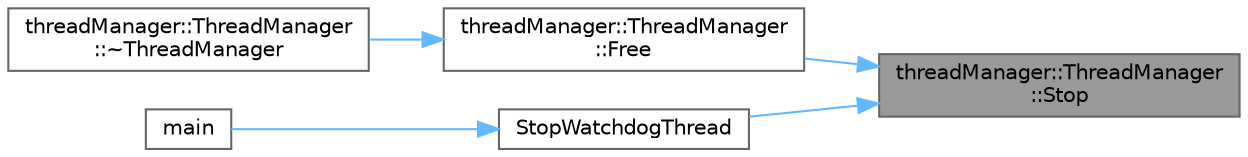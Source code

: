 digraph "threadManager::ThreadManager::Stop"
{
 // LATEX_PDF_SIZE
  bgcolor="transparent";
  edge [fontname=Helvetica,fontsize=10,labelfontname=Helvetica,labelfontsize=10];
  node [fontname=Helvetica,fontsize=10,shape=box,height=0.2,width=0.4];
  rankdir="RL";
  Node1 [id="Node000001",label="threadManager::ThreadManager\l::Stop",height=0.2,width=0.4,color="gray40", fillcolor="grey60", style="filled", fontcolor="black",tooltip="스레드를 중지합니다."];
  Node1 -> Node2 [id="edge1_Node000001_Node000002",dir="back",color="steelblue1",style="solid",tooltip=" "];
  Node2 [id="Node000002",label="threadManager::ThreadManager\l::Free",height=0.2,width=0.4,color="grey40", fillcolor="white", style="filled",URL="$a00161.html#a8663b247893f4a1face6d475497f1324",tooltip="스레드를 종료하고 리소스를 해제합니다."];
  Node2 -> Node3 [id="edge2_Node000002_Node000003",dir="back",color="steelblue1",style="solid",tooltip=" "];
  Node3 [id="Node000003",label="threadManager::ThreadManager\l::~ThreadManager",height=0.2,width=0.4,color="grey40", fillcolor="white", style="filled",URL="$a00161.html#aa6e26dca8389c06f08e30450fbc94a8e",tooltip="소멸자, 스레드를 종료하고 리소스를 해제합니다."];
  Node1 -> Node4 [id="edge3_Node000001_Node000004",dir="back",color="steelblue1",style="solid",tooltip=" "];
  Node4 [id="Node000004",label="StopWatchdogThread",height=0.2,width=0.4,color="grey40", fillcolor="white", style="filled",URL="$a00059.html#a7ea73cd14982c49b13e59d2a34fb98e2",tooltip="Watchdog 스레드를 중지합니다."];
  Node4 -> Node5 [id="edge4_Node000004_Node000005",dir="back",color="steelblue1",style="solid",tooltip=" "];
  Node5 [id="Node000005",label="main",height=0.2,width=0.4,color="grey40", fillcolor="white", style="filled",URL="$a00059.html#a9ef43c94a04d3145f5f315231da4526e",tooltip=" "];
}

